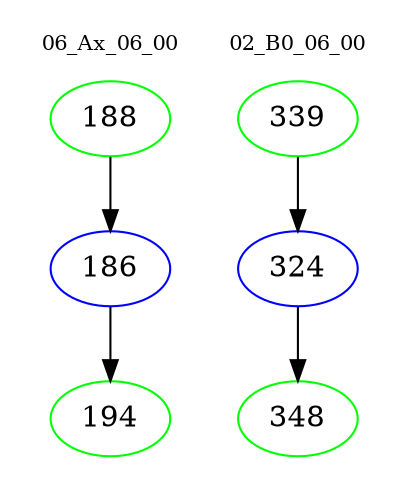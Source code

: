 digraph{
subgraph cluster_0 {
color = white
label = "06_Ax_06_00";
fontsize=10;
T0_188 [label="188", color="green"]
T0_188 -> T0_186 [color="black"]
T0_186 [label="186", color="blue"]
T0_186 -> T0_194 [color="black"]
T0_194 [label="194", color="green"]
}
subgraph cluster_1 {
color = white
label = "02_B0_06_00";
fontsize=10;
T1_339 [label="339", color="green"]
T1_339 -> T1_324 [color="black"]
T1_324 [label="324", color="blue"]
T1_324 -> T1_348 [color="black"]
T1_348 [label="348", color="green"]
}
}
